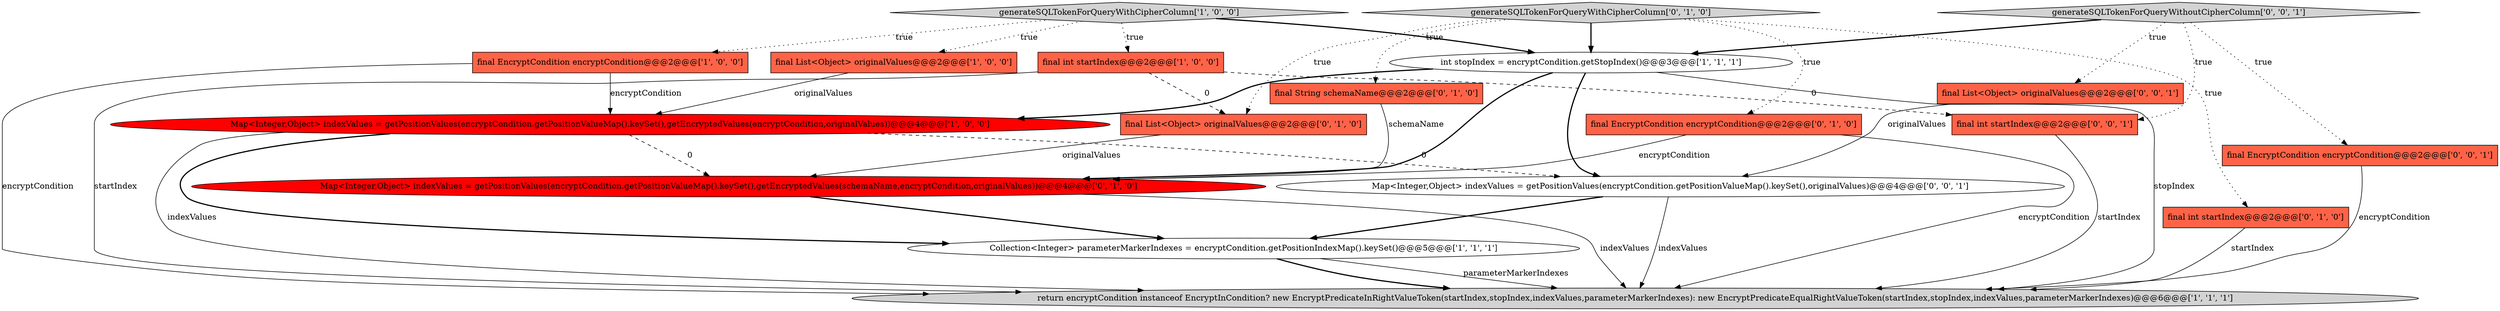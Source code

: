 digraph {
9 [style = filled, label = "generateSQLTokenForQueryWithCipherColumn['0', '1', '0']", fillcolor = lightgray, shape = diamond image = "AAA0AAABBB2BBB"];
8 [style = filled, label = "final String schemaName@@@2@@@['0', '1', '0']", fillcolor = tomato, shape = box image = "AAA0AAABBB2BBB"];
4 [style = filled, label = "return encryptCondition instanceof EncryptInCondition? new EncryptPredicateInRightValueToken(startIndex,stopIndex,indexValues,parameterMarkerIndexes): new EncryptPredicateEqualRightValueToken(startIndex,stopIndex,indexValues,parameterMarkerIndexes)@@@6@@@['1', '1', '1']", fillcolor = lightgray, shape = ellipse image = "AAA0AAABBB1BBB"];
6 [style = filled, label = "final EncryptCondition encryptCondition@@@2@@@['1', '0', '0']", fillcolor = tomato, shape = box image = "AAA0AAABBB1BBB"];
5 [style = filled, label = "int stopIndex = encryptCondition.getStopIndex()@@@3@@@['1', '1', '1']", fillcolor = white, shape = ellipse image = "AAA0AAABBB1BBB"];
7 [style = filled, label = "final int startIndex@@@2@@@['1', '0', '0']", fillcolor = tomato, shape = box image = "AAA1AAABBB1BBB"];
1 [style = filled, label = "Collection<Integer> parameterMarkerIndexes = encryptCondition.getPositionIndexMap().keySet()@@@5@@@['1', '1', '1']", fillcolor = white, shape = ellipse image = "AAA0AAABBB1BBB"];
16 [style = filled, label = "final List<Object> originalValues@@@2@@@['0', '0', '1']", fillcolor = tomato, shape = box image = "AAA0AAABBB3BBB"];
12 [style = filled, label = "final List<Object> originalValues@@@2@@@['0', '1', '0']", fillcolor = tomato, shape = box image = "AAA1AAABBB2BBB"];
18 [style = filled, label = "final int startIndex@@@2@@@['0', '0', '1']", fillcolor = tomato, shape = box image = "AAA0AAABBB3BBB"];
14 [style = filled, label = "Map<Integer,Object> indexValues = getPositionValues(encryptCondition.getPositionValueMap().keySet(),originalValues)@@@4@@@['0', '0', '1']", fillcolor = white, shape = ellipse image = "AAA0AAABBB3BBB"];
10 [style = filled, label = "final int startIndex@@@2@@@['0', '1', '0']", fillcolor = tomato, shape = box image = "AAA0AAABBB2BBB"];
17 [style = filled, label = "generateSQLTokenForQueryWithoutCipherColumn['0', '0', '1']", fillcolor = lightgray, shape = diamond image = "AAA0AAABBB3BBB"];
13 [style = filled, label = "Map<Integer,Object> indexValues = getPositionValues(encryptCondition.getPositionValueMap().keySet(),getEncryptedValues(schemaName,encryptCondition,originalValues))@@@4@@@['0', '1', '0']", fillcolor = red, shape = ellipse image = "AAA1AAABBB2BBB"];
11 [style = filled, label = "final EncryptCondition encryptCondition@@@2@@@['0', '1', '0']", fillcolor = tomato, shape = box image = "AAA0AAABBB2BBB"];
15 [style = filled, label = "final EncryptCondition encryptCondition@@@2@@@['0', '0', '1']", fillcolor = tomato, shape = box image = "AAA0AAABBB3BBB"];
3 [style = filled, label = "generateSQLTokenForQueryWithCipherColumn['1', '0', '0']", fillcolor = lightgray, shape = diamond image = "AAA0AAABBB1BBB"];
0 [style = filled, label = "Map<Integer,Object> indexValues = getPositionValues(encryptCondition.getPositionValueMap().keySet(),getEncryptedValues(encryptCondition,originalValues))@@@4@@@['1', '0', '0']", fillcolor = red, shape = ellipse image = "AAA1AAABBB1BBB"];
2 [style = filled, label = "final List<Object> originalValues@@@2@@@['1', '0', '0']", fillcolor = tomato, shape = box image = "AAA0AAABBB1BBB"];
15->4 [style = solid, label="encryptCondition"];
1->4 [style = bold, label=""];
17->5 [style = bold, label=""];
3->7 [style = dotted, label="true"];
9->12 [style = dotted, label="true"];
7->18 [style = dashed, label="0"];
11->13 [style = solid, label="encryptCondition"];
17->18 [style = dotted, label="true"];
7->4 [style = solid, label="startIndex"];
3->2 [style = dotted, label="true"];
9->11 [style = dotted, label="true"];
0->4 [style = solid, label="indexValues"];
5->4 [style = solid, label="stopIndex"];
5->14 [style = bold, label=""];
3->6 [style = dotted, label="true"];
12->13 [style = solid, label="originalValues"];
16->14 [style = solid, label="originalValues"];
13->1 [style = bold, label=""];
2->0 [style = solid, label="originalValues"];
14->1 [style = bold, label=""];
13->4 [style = solid, label="indexValues"];
9->8 [style = dotted, label="true"];
6->4 [style = solid, label="encryptCondition"];
17->16 [style = dotted, label="true"];
0->14 [style = dashed, label="0"];
3->5 [style = bold, label=""];
17->15 [style = dotted, label="true"];
5->0 [style = bold, label=""];
14->4 [style = solid, label="indexValues"];
0->1 [style = bold, label=""];
5->13 [style = bold, label=""];
0->13 [style = dashed, label="0"];
9->5 [style = bold, label=""];
7->12 [style = dashed, label="0"];
8->13 [style = solid, label="schemaName"];
18->4 [style = solid, label="startIndex"];
9->10 [style = dotted, label="true"];
10->4 [style = solid, label="startIndex"];
6->0 [style = solid, label="encryptCondition"];
11->4 [style = solid, label="encryptCondition"];
1->4 [style = solid, label="parameterMarkerIndexes"];
}
